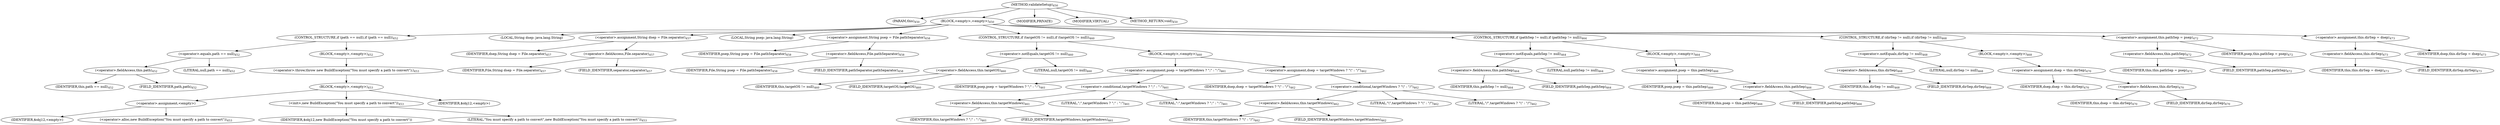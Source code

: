 digraph "validateSetup" {  
"887" [label = <(METHOD,validateSetup)<SUB>450</SUB>> ]
"888" [label = <(PARAM,this)<SUB>450</SUB>> ]
"889" [label = <(BLOCK,&lt;empty&gt;,&lt;empty&gt;)<SUB>450</SUB>> ]
"890" [label = <(CONTROL_STRUCTURE,if (path == null),if (path == null))<SUB>452</SUB>> ]
"891" [label = <(&lt;operator&gt;.equals,path == null)<SUB>452</SUB>> ]
"892" [label = <(&lt;operator&gt;.fieldAccess,this.path)<SUB>452</SUB>> ]
"893" [label = <(IDENTIFIER,this,path == null)<SUB>452</SUB>> ]
"894" [label = <(FIELD_IDENTIFIER,path,path)<SUB>452</SUB>> ]
"895" [label = <(LITERAL,null,path == null)<SUB>452</SUB>> ]
"896" [label = <(BLOCK,&lt;empty&gt;,&lt;empty&gt;)<SUB>452</SUB>> ]
"897" [label = <(&lt;operator&gt;.throw,throw new BuildException(&quot;You must specify a path to convert&quot;);)<SUB>453</SUB>> ]
"898" [label = <(BLOCK,&lt;empty&gt;,&lt;empty&gt;)<SUB>453</SUB>> ]
"899" [label = <(&lt;operator&gt;.assignment,&lt;empty&gt;)> ]
"900" [label = <(IDENTIFIER,$obj12,&lt;empty&gt;)> ]
"901" [label = <(&lt;operator&gt;.alloc,new BuildException(&quot;You must specify a path to convert&quot;))<SUB>453</SUB>> ]
"902" [label = <(&lt;init&gt;,new BuildException(&quot;You must specify a path to convert&quot;))<SUB>453</SUB>> ]
"903" [label = <(IDENTIFIER,$obj12,new BuildException(&quot;You must specify a path to convert&quot;))> ]
"904" [label = <(LITERAL,&quot;You must specify a path to convert&quot;,new BuildException(&quot;You must specify a path to convert&quot;))<SUB>453</SUB>> ]
"905" [label = <(IDENTIFIER,$obj12,&lt;empty&gt;)> ]
"906" [label = <(LOCAL,String dsep: java.lang.String)> ]
"907" [label = <(&lt;operator&gt;.assignment,String dsep = File.separator)<SUB>457</SUB>> ]
"908" [label = <(IDENTIFIER,dsep,String dsep = File.separator)<SUB>457</SUB>> ]
"909" [label = <(&lt;operator&gt;.fieldAccess,File.separator)<SUB>457</SUB>> ]
"910" [label = <(IDENTIFIER,File,String dsep = File.separator)<SUB>457</SUB>> ]
"911" [label = <(FIELD_IDENTIFIER,separator,separator)<SUB>457</SUB>> ]
"912" [label = <(LOCAL,String psep: java.lang.String)> ]
"913" [label = <(&lt;operator&gt;.assignment,String psep = File.pathSeparator)<SUB>458</SUB>> ]
"914" [label = <(IDENTIFIER,psep,String psep = File.pathSeparator)<SUB>458</SUB>> ]
"915" [label = <(&lt;operator&gt;.fieldAccess,File.pathSeparator)<SUB>458</SUB>> ]
"916" [label = <(IDENTIFIER,File,String psep = File.pathSeparator)<SUB>458</SUB>> ]
"917" [label = <(FIELD_IDENTIFIER,pathSeparator,pathSeparator)<SUB>458</SUB>> ]
"918" [label = <(CONTROL_STRUCTURE,if (targetOS != null),if (targetOS != null))<SUB>460</SUB>> ]
"919" [label = <(&lt;operator&gt;.notEquals,targetOS != null)<SUB>460</SUB>> ]
"920" [label = <(&lt;operator&gt;.fieldAccess,this.targetOS)<SUB>460</SUB>> ]
"921" [label = <(IDENTIFIER,this,targetOS != null)<SUB>460</SUB>> ]
"922" [label = <(FIELD_IDENTIFIER,targetOS,targetOS)<SUB>460</SUB>> ]
"923" [label = <(LITERAL,null,targetOS != null)<SUB>460</SUB>> ]
"924" [label = <(BLOCK,&lt;empty&gt;,&lt;empty&gt;)<SUB>460</SUB>> ]
"925" [label = <(&lt;operator&gt;.assignment,psep = targetWindows ? &quot;;&quot; : &quot;:&quot;)<SUB>461</SUB>> ]
"926" [label = <(IDENTIFIER,psep,psep = targetWindows ? &quot;;&quot; : &quot;:&quot;)<SUB>461</SUB>> ]
"927" [label = <(&lt;operator&gt;.conditional,targetWindows ? &quot;;&quot; : &quot;:&quot;)<SUB>461</SUB>> ]
"928" [label = <(&lt;operator&gt;.fieldAccess,this.targetWindows)<SUB>461</SUB>> ]
"929" [label = <(IDENTIFIER,this,targetWindows ? &quot;;&quot; : &quot;:&quot;)<SUB>461</SUB>> ]
"930" [label = <(FIELD_IDENTIFIER,targetWindows,targetWindows)<SUB>461</SUB>> ]
"931" [label = <(LITERAL,&quot;;&quot;,targetWindows ? &quot;;&quot; : &quot;:&quot;)<SUB>461</SUB>> ]
"932" [label = <(LITERAL,&quot;:&quot;,targetWindows ? &quot;;&quot; : &quot;:&quot;)<SUB>461</SUB>> ]
"933" [label = <(&lt;operator&gt;.assignment,dsep = targetWindows ? &quot;\\&quot; : &quot;/&quot;)<SUB>462</SUB>> ]
"934" [label = <(IDENTIFIER,dsep,dsep = targetWindows ? &quot;\\&quot; : &quot;/&quot;)<SUB>462</SUB>> ]
"935" [label = <(&lt;operator&gt;.conditional,targetWindows ? &quot;\\&quot; : &quot;/&quot;)<SUB>462</SUB>> ]
"936" [label = <(&lt;operator&gt;.fieldAccess,this.targetWindows)<SUB>462</SUB>> ]
"937" [label = <(IDENTIFIER,this,targetWindows ? &quot;\\&quot; : &quot;/&quot;)<SUB>462</SUB>> ]
"938" [label = <(FIELD_IDENTIFIER,targetWindows,targetWindows)<SUB>462</SUB>> ]
"939" [label = <(LITERAL,&quot;\\&quot;,targetWindows ? &quot;\\&quot; : &quot;/&quot;)<SUB>462</SUB>> ]
"940" [label = <(LITERAL,&quot;/&quot;,targetWindows ? &quot;\\&quot; : &quot;/&quot;)<SUB>462</SUB>> ]
"941" [label = <(CONTROL_STRUCTURE,if (pathSep != null),if (pathSep != null))<SUB>464</SUB>> ]
"942" [label = <(&lt;operator&gt;.notEquals,pathSep != null)<SUB>464</SUB>> ]
"943" [label = <(&lt;operator&gt;.fieldAccess,this.pathSep)<SUB>464</SUB>> ]
"944" [label = <(IDENTIFIER,this,pathSep != null)<SUB>464</SUB>> ]
"945" [label = <(FIELD_IDENTIFIER,pathSep,pathSep)<SUB>464</SUB>> ]
"946" [label = <(LITERAL,null,pathSep != null)<SUB>464</SUB>> ]
"947" [label = <(BLOCK,&lt;empty&gt;,&lt;empty&gt;)<SUB>464</SUB>> ]
"948" [label = <(&lt;operator&gt;.assignment,psep = this.pathSep)<SUB>466</SUB>> ]
"949" [label = <(IDENTIFIER,psep,psep = this.pathSep)<SUB>466</SUB>> ]
"950" [label = <(&lt;operator&gt;.fieldAccess,this.pathSep)<SUB>466</SUB>> ]
"951" [label = <(IDENTIFIER,this,psep = this.pathSep)<SUB>466</SUB>> ]
"952" [label = <(FIELD_IDENTIFIER,pathSep,pathSep)<SUB>466</SUB>> ]
"953" [label = <(CONTROL_STRUCTURE,if (dirSep != null),if (dirSep != null))<SUB>468</SUB>> ]
"954" [label = <(&lt;operator&gt;.notEquals,dirSep != null)<SUB>468</SUB>> ]
"955" [label = <(&lt;operator&gt;.fieldAccess,this.dirSep)<SUB>468</SUB>> ]
"956" [label = <(IDENTIFIER,this,dirSep != null)<SUB>468</SUB>> ]
"957" [label = <(FIELD_IDENTIFIER,dirSep,dirSep)<SUB>468</SUB>> ]
"958" [label = <(LITERAL,null,dirSep != null)<SUB>468</SUB>> ]
"959" [label = <(BLOCK,&lt;empty&gt;,&lt;empty&gt;)<SUB>468</SUB>> ]
"960" [label = <(&lt;operator&gt;.assignment,dsep = this.dirSep)<SUB>470</SUB>> ]
"961" [label = <(IDENTIFIER,dsep,dsep = this.dirSep)<SUB>470</SUB>> ]
"962" [label = <(&lt;operator&gt;.fieldAccess,this.dirSep)<SUB>470</SUB>> ]
"963" [label = <(IDENTIFIER,this,dsep = this.dirSep)<SUB>470</SUB>> ]
"964" [label = <(FIELD_IDENTIFIER,dirSep,dirSep)<SUB>470</SUB>> ]
"965" [label = <(&lt;operator&gt;.assignment,this.pathSep = psep)<SUB>472</SUB>> ]
"966" [label = <(&lt;operator&gt;.fieldAccess,this.pathSep)<SUB>472</SUB>> ]
"967" [label = <(IDENTIFIER,this,this.pathSep = psep)<SUB>472</SUB>> ]
"968" [label = <(FIELD_IDENTIFIER,pathSep,pathSep)<SUB>472</SUB>> ]
"969" [label = <(IDENTIFIER,psep,this.pathSep = psep)<SUB>472</SUB>> ]
"970" [label = <(&lt;operator&gt;.assignment,this.dirSep = dsep)<SUB>473</SUB>> ]
"971" [label = <(&lt;operator&gt;.fieldAccess,this.dirSep)<SUB>473</SUB>> ]
"972" [label = <(IDENTIFIER,this,this.dirSep = dsep)<SUB>473</SUB>> ]
"973" [label = <(FIELD_IDENTIFIER,dirSep,dirSep)<SUB>473</SUB>> ]
"974" [label = <(IDENTIFIER,dsep,this.dirSep = dsep)<SUB>473</SUB>> ]
"975" [label = <(MODIFIER,PRIVATE)> ]
"976" [label = <(MODIFIER,VIRTUAL)> ]
"977" [label = <(METHOD_RETURN,void)<SUB>450</SUB>> ]
  "887" -> "888" 
  "887" -> "889" 
  "887" -> "975" 
  "887" -> "976" 
  "887" -> "977" 
  "889" -> "890" 
  "889" -> "906" 
  "889" -> "907" 
  "889" -> "912" 
  "889" -> "913" 
  "889" -> "918" 
  "889" -> "941" 
  "889" -> "953" 
  "889" -> "965" 
  "889" -> "970" 
  "890" -> "891" 
  "890" -> "896" 
  "891" -> "892" 
  "891" -> "895" 
  "892" -> "893" 
  "892" -> "894" 
  "896" -> "897" 
  "897" -> "898" 
  "898" -> "899" 
  "898" -> "902" 
  "898" -> "905" 
  "899" -> "900" 
  "899" -> "901" 
  "902" -> "903" 
  "902" -> "904" 
  "907" -> "908" 
  "907" -> "909" 
  "909" -> "910" 
  "909" -> "911" 
  "913" -> "914" 
  "913" -> "915" 
  "915" -> "916" 
  "915" -> "917" 
  "918" -> "919" 
  "918" -> "924" 
  "919" -> "920" 
  "919" -> "923" 
  "920" -> "921" 
  "920" -> "922" 
  "924" -> "925" 
  "924" -> "933" 
  "925" -> "926" 
  "925" -> "927" 
  "927" -> "928" 
  "927" -> "931" 
  "927" -> "932" 
  "928" -> "929" 
  "928" -> "930" 
  "933" -> "934" 
  "933" -> "935" 
  "935" -> "936" 
  "935" -> "939" 
  "935" -> "940" 
  "936" -> "937" 
  "936" -> "938" 
  "941" -> "942" 
  "941" -> "947" 
  "942" -> "943" 
  "942" -> "946" 
  "943" -> "944" 
  "943" -> "945" 
  "947" -> "948" 
  "948" -> "949" 
  "948" -> "950" 
  "950" -> "951" 
  "950" -> "952" 
  "953" -> "954" 
  "953" -> "959" 
  "954" -> "955" 
  "954" -> "958" 
  "955" -> "956" 
  "955" -> "957" 
  "959" -> "960" 
  "960" -> "961" 
  "960" -> "962" 
  "962" -> "963" 
  "962" -> "964" 
  "965" -> "966" 
  "965" -> "969" 
  "966" -> "967" 
  "966" -> "968" 
  "970" -> "971" 
  "970" -> "974" 
  "971" -> "972" 
  "971" -> "973" 
}

